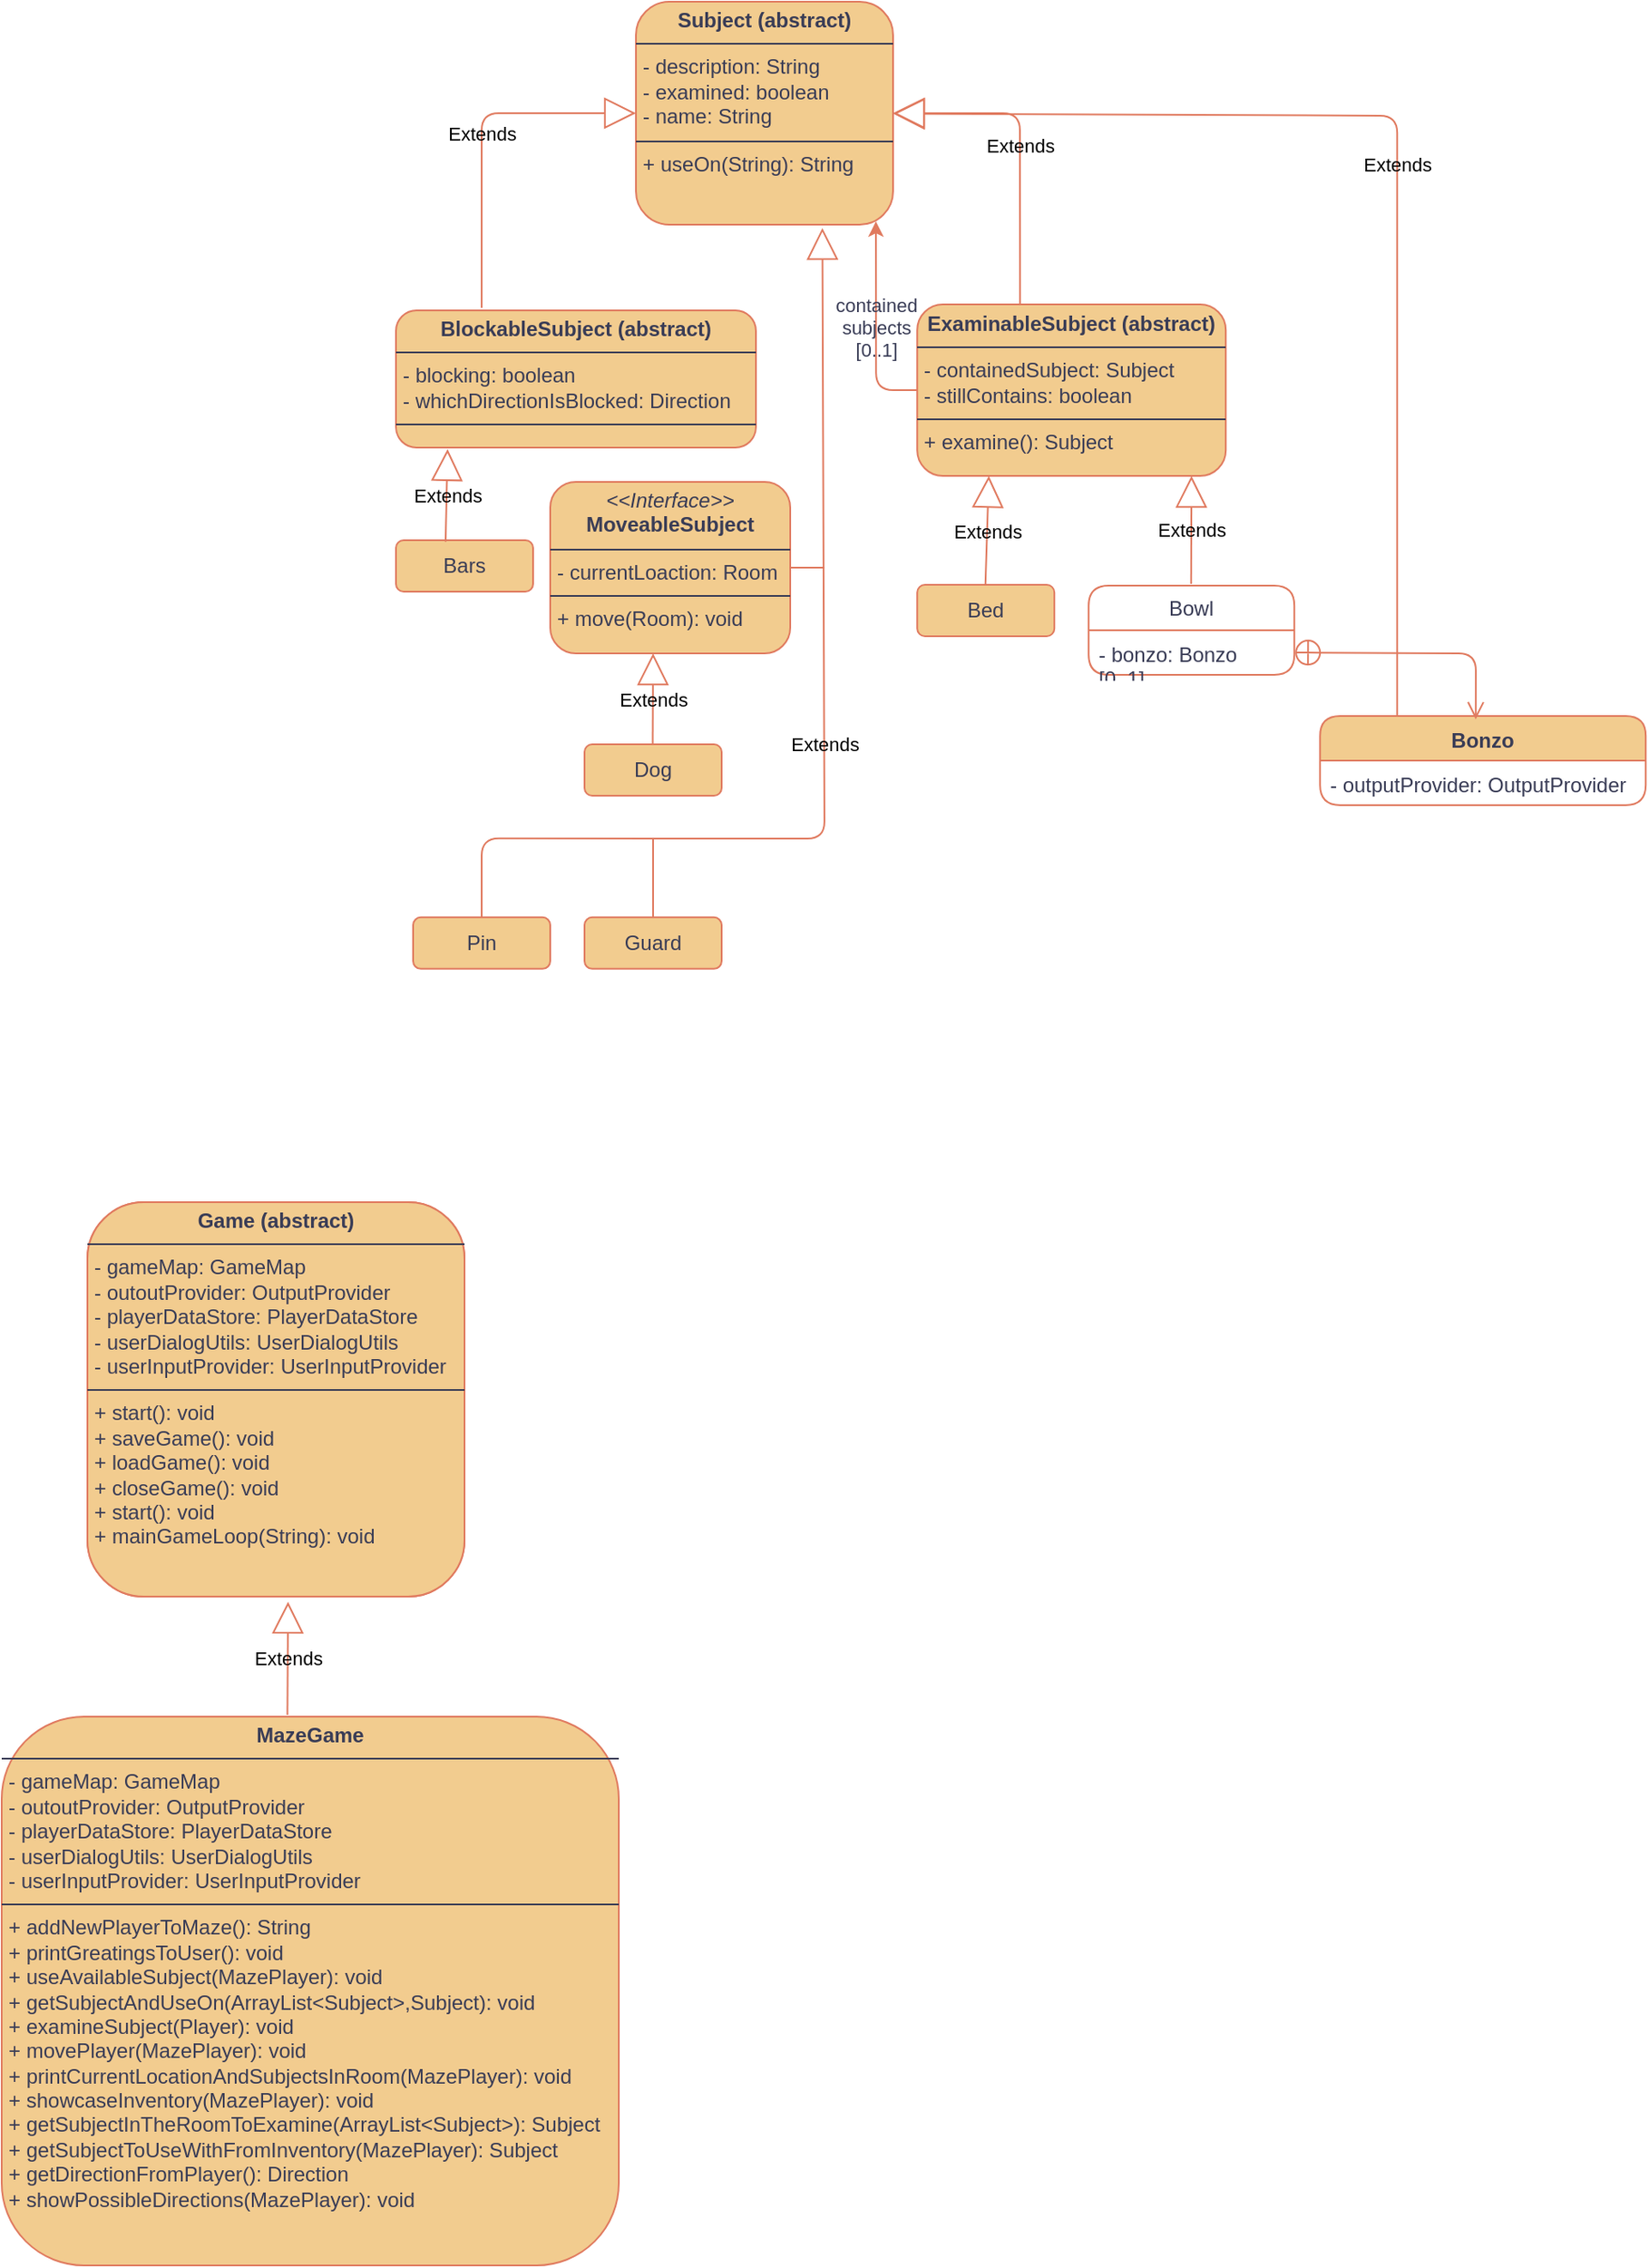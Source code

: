 <mxfile version="24.4.13" type="github">
  <diagram name="Page-1" id="AXgZJmAVB9x7k6VPBPpo">
    <mxGraphModel dx="1121" dy="598" grid="1" gridSize="10" guides="1" tooltips="1" connect="1" arrows="1" fold="1" page="1" pageScale="1" pageWidth="1169" pageHeight="827" math="0" shadow="0">
      <root>
        <mxCell id="0" />
        <mxCell id="1" parent="0" />
        <mxCell id="vj8tvU9fs9zhO4dunw9U-1" value="&lt;p style=&quot;margin:0px;margin-top:4px;text-align:center;&quot;&gt;&lt;b&gt;Subject (abstract)&lt;/b&gt;&lt;br&gt;&lt;/p&gt;&lt;hr size=&quot;1&quot; style=&quot;border-style:solid;&quot;&gt;&lt;p style=&quot;margin:0px;margin-left:4px;&quot;&gt;- description: String&lt;br&gt;- examined: boolean&lt;/p&gt;&lt;p style=&quot;margin:0px;margin-left:4px;&quot;&gt;- name: String&lt;br&gt;&lt;/p&gt;&lt;hr size=&quot;1&quot; style=&quot;border-style:solid;&quot;&gt;&lt;p style=&quot;margin:0px;margin-left:4px;&quot;&gt;+ useOn(String): String&lt;br&gt;&lt;br&gt;&lt;/p&gt;" style="verticalAlign=top;align=left;overflow=fill;html=1;whiteSpace=wrap;rounded=1;labelBackgroundColor=none;fillColor=#F2CC8F;strokeColor=#E07A5F;fontColor=#393C56;" vertex="1" parent="1">
          <mxGeometry x="390" y="170" width="150" height="130" as="geometry" />
        </mxCell>
        <mxCell id="vj8tvU9fs9zhO4dunw9U-2" value="&lt;p style=&quot;margin:0px;margin-top:4px;text-align:center;&quot;&gt;&lt;b&gt;BlockableSubject &lt;/b&gt;&lt;b&gt;(abstract)&lt;/b&gt;&lt;/p&gt;&lt;hr size=&quot;1&quot; style=&quot;border-style:solid;&quot;&gt;&lt;p style=&quot;margin:0px;margin-left:4px;&quot;&gt;- blocking: boolean&lt;br&gt;- whichDirectionIsBlocked: Direction&lt;/p&gt;&lt;hr size=&quot;1&quot; style=&quot;border-style:solid;&quot;&gt;&lt;p style=&quot;margin:0px;margin-left:4px;&quot;&gt;&lt;br&gt;&lt;/p&gt;" style="verticalAlign=top;align=left;overflow=fill;html=1;whiteSpace=wrap;rounded=1;labelBackgroundColor=none;fillColor=#F2CC8F;strokeColor=#E07A5F;fontColor=#393C56;" vertex="1" parent="1">
          <mxGeometry x="250" y="350" width="210" height="80" as="geometry" />
        </mxCell>
        <mxCell id="vj8tvU9fs9zhO4dunw9U-3" value="Extends" style="endArrow=block;endSize=16;endFill=0;html=1;rounded=1;entryX=0;entryY=0.5;entryDx=0;entryDy=0;exitX=0.238;exitY=-0.018;exitDx=0;exitDy=0;exitPerimeter=0;labelBackgroundColor=none;strokeColor=#E07A5F;fontColor=default;" edge="1" parent="1" source="vj8tvU9fs9zhO4dunw9U-2" target="vj8tvU9fs9zhO4dunw9U-1">
          <mxGeometry width="160" relative="1" as="geometry">
            <mxPoint x="320" y="340" as="sourcePoint" />
            <mxPoint x="680" y="340" as="targetPoint" />
            <Array as="points">
              <mxPoint x="300" y="235" />
            </Array>
          </mxGeometry>
        </mxCell>
        <mxCell id="vj8tvU9fs9zhO4dunw9U-4" value="Bars" style="html=1;whiteSpace=wrap;rounded=1;labelBackgroundColor=none;fillColor=#F2CC8F;strokeColor=#E07A5F;fontColor=#393C56;" vertex="1" parent="1">
          <mxGeometry x="250" y="484" width="80" height="30" as="geometry" />
        </mxCell>
        <mxCell id="vj8tvU9fs9zhO4dunw9U-5" value="Dog" style="html=1;whiteSpace=wrap;rounded=1;labelBackgroundColor=none;fillColor=#F2CC8F;strokeColor=#E07A5F;fontColor=#393C56;" vertex="1" parent="1">
          <mxGeometry x="360" y="603" width="80" height="30" as="geometry" />
        </mxCell>
        <mxCell id="vj8tvU9fs9zhO4dunw9U-6" value="Extends" style="endArrow=block;endSize=16;endFill=0;html=1;rounded=1;exitX=0.362;exitY=0.028;exitDx=0;exitDy=0;entryX=0.191;entryY=1.011;entryDx=0;entryDy=0;entryPerimeter=0;exitPerimeter=0;labelBackgroundColor=none;strokeColor=#E07A5F;fontColor=default;" edge="1" parent="1" source="vj8tvU9fs9zhO4dunw9U-4">
          <mxGeometry width="160" relative="1" as="geometry">
            <mxPoint x="289.77" y="484" as="sourcePoint" />
            <mxPoint x="280.11" y="430.88" as="targetPoint" />
          </mxGeometry>
        </mxCell>
        <mxCell id="vj8tvU9fs9zhO4dunw9U-7" value="Extends" style="endArrow=block;endSize=16;endFill=0;html=1;rounded=1;exitX=0.5;exitY=0;exitDx=0;exitDy=0;entryX=0.191;entryY=1.011;entryDx=0;entryDy=0;entryPerimeter=0;labelBackgroundColor=none;strokeColor=#E07A5F;fontColor=default;" edge="1" parent="1">
          <mxGeometry width="160" relative="1" as="geometry">
            <mxPoint x="399.77" y="603" as="sourcePoint" />
            <mxPoint x="400" y="550" as="targetPoint" />
          </mxGeometry>
        </mxCell>
        <mxCell id="vj8tvU9fs9zhO4dunw9U-8" value="&lt;p style=&quot;margin:0px;margin-top:4px;text-align:center;&quot;&gt;&lt;b&gt;ExaminableSubject &lt;/b&gt;&lt;b&gt;(abstract)&lt;/b&gt;&lt;/p&gt;&lt;hr size=&quot;1&quot; style=&quot;border-style:solid;&quot;&gt;&lt;p style=&quot;margin:0px;margin-left:4px;&quot;&gt;- containedSubject: Subject&lt;br&gt;- stillContains: boolean&lt;/p&gt;&lt;hr size=&quot;1&quot; style=&quot;border-style:solid;&quot;&gt;&lt;p style=&quot;margin:0px;margin-left:4px;&quot;&gt;+ examine(): Subject&lt;br&gt;&lt;/p&gt;" style="verticalAlign=top;align=left;overflow=fill;html=1;whiteSpace=wrap;rounded=1;labelBackgroundColor=none;fillColor=#F2CC8F;strokeColor=#E07A5F;fontColor=#393C56;" vertex="1" parent="1">
          <mxGeometry x="554.1" y="346.5" width="180" height="100" as="geometry" />
        </mxCell>
        <mxCell id="vj8tvU9fs9zhO4dunw9U-9" value="Extends" style="endArrow=block;endSize=16;endFill=0;html=1;rounded=1;exitX=0.238;exitY=-0.018;exitDx=0;exitDy=0;exitPerimeter=0;labelBackgroundColor=none;strokeColor=#E07A5F;fontColor=default;" edge="1" parent="1" target="vj8tvU9fs9zhO4dunw9U-1">
          <mxGeometry width="160" relative="1" as="geometry">
            <mxPoint x="614.1" y="346.5" as="sourcePoint" />
            <mxPoint x="574.1" y="231.5" as="targetPoint" />
            <Array as="points">
              <mxPoint x="614" y="235" />
            </Array>
          </mxGeometry>
        </mxCell>
        <mxCell id="vj8tvU9fs9zhO4dunw9U-10" value="Bed" style="html=1;whiteSpace=wrap;rounded=1;labelBackgroundColor=none;fillColor=#F2CC8F;strokeColor=#E07A5F;fontColor=#393C56;" vertex="1" parent="1">
          <mxGeometry x="554.1" y="510" width="80" height="30" as="geometry" />
        </mxCell>
        <mxCell id="vj8tvU9fs9zhO4dunw9U-11" value="Extends" style="endArrow=block;endSize=16;endFill=0;html=1;rounded=1;exitX=0.5;exitY=0;exitDx=0;exitDy=0;entryX=0.232;entryY=1;entryDx=0;entryDy=0;entryPerimeter=0;labelBackgroundColor=none;strokeColor=#E07A5F;fontColor=default;" edge="1" parent="1" target="vj8tvU9fs9zhO4dunw9U-8">
          <mxGeometry width="160" relative="1" as="geometry">
            <mxPoint x="593.87" y="510.5" as="sourcePoint" />
            <mxPoint x="594.1" y="457.5" as="targetPoint" />
          </mxGeometry>
        </mxCell>
        <mxCell id="vj8tvU9fs9zhO4dunw9U-16" value="Extends" style="endArrow=block;endSize=16;endFill=0;html=1;rounded=1;exitX=0.5;exitY=0;exitDx=0;exitDy=0;labelBackgroundColor=none;strokeColor=#E07A5F;fontColor=default;" edge="1" parent="1">
          <mxGeometry width="160" relative="1" as="geometry">
            <mxPoint x="713.87" y="509.5" as="sourcePoint" />
            <mxPoint x="714.1" y="446.5" as="targetPoint" />
          </mxGeometry>
        </mxCell>
        <mxCell id="vj8tvU9fs9zhO4dunw9U-17" value="Bowl" style="swimlane;fontStyle=0;childLayout=stackLayout;horizontal=1;startSize=26;fillColor=none;horizontalStack=0;resizeParent=1;resizeParentMax=0;resizeLast=0;collapsible=1;marginBottom=0;whiteSpace=wrap;html=1;rounded=1;labelBackgroundColor=none;strokeColor=#E07A5F;fontColor=#393C56;" vertex="1" parent="1">
          <mxGeometry x="654.1" y="510.5" width="120" height="52" as="geometry">
            <mxRectangle x="380" y="444" width="70" height="30" as="alternateBounds" />
          </mxGeometry>
        </mxCell>
        <mxCell id="vj8tvU9fs9zhO4dunw9U-18" value="- bonzo: Bonzo [0..1]" style="text;strokeColor=none;fillColor=none;align=left;verticalAlign=top;spacingLeft=4;spacingRight=4;overflow=hidden;rotatable=0;points=[[0,0.5],[1,0.5]];portConstraint=eastwest;whiteSpace=wrap;html=1;rounded=1;labelBackgroundColor=none;fontColor=#393C56;" vertex="1" parent="vj8tvU9fs9zhO4dunw9U-17">
          <mxGeometry y="26" width="120" height="26" as="geometry" />
        </mxCell>
        <mxCell id="vj8tvU9fs9zhO4dunw9U-23" value="Bonzo" style="swimlane;fontStyle=1;align=center;verticalAlign=top;childLayout=stackLayout;horizontal=1;startSize=26;horizontalStack=0;resizeParent=1;resizeParentMax=0;resizeLast=0;collapsible=1;marginBottom=0;whiteSpace=wrap;html=1;rounded=1;labelBackgroundColor=none;fillColor=#F2CC8F;strokeColor=#E07A5F;fontColor=#393C56;" vertex="1" parent="1">
          <mxGeometry x="789.1" y="586.5" width="190" height="52" as="geometry">
            <mxRectangle x="549.1" y="426.5" width="70" height="30" as="alternateBounds" />
          </mxGeometry>
        </mxCell>
        <mxCell id="vj8tvU9fs9zhO4dunw9U-24" value="- outputProvider: OutputProvider" style="text;strokeColor=none;fillColor=none;align=left;verticalAlign=top;spacingLeft=4;spacingRight=4;overflow=hidden;rotatable=0;points=[[0,0.5],[1,0.5]];portConstraint=eastwest;whiteSpace=wrap;html=1;rounded=1;labelBackgroundColor=none;fontColor=#393C56;" vertex="1" parent="vj8tvU9fs9zhO4dunw9U-23">
          <mxGeometry y="26" width="190" height="26" as="geometry" />
        </mxCell>
        <mxCell id="vj8tvU9fs9zhO4dunw9U-28" value="" style="endArrow=open;startArrow=circlePlus;endFill=0;startFill=0;endSize=8;html=1;rounded=1;exitX=1;exitY=0.5;exitDx=0;exitDy=0;entryX=0.478;entryY=0.039;entryDx=0;entryDy=0;entryPerimeter=0;labelBackgroundColor=none;strokeColor=#E07A5F;fontColor=default;" edge="1" parent="1" source="vj8tvU9fs9zhO4dunw9U-18" target="vj8tvU9fs9zhO4dunw9U-23">
          <mxGeometry width="160" relative="1" as="geometry">
            <mxPoint x="334.1" y="616.5" as="sourcePoint" />
            <mxPoint x="494.1" y="616.5" as="targetPoint" />
            <Array as="points">
              <mxPoint x="880" y="550" />
            </Array>
          </mxGeometry>
        </mxCell>
        <mxCell id="vj8tvU9fs9zhO4dunw9U-29" value="Extends" style="endArrow=block;endSize=16;endFill=0;html=1;rounded=1;exitX=0.238;exitY=-0.018;exitDx=0;exitDy=0;exitPerimeter=0;labelBackgroundColor=none;strokeColor=#E07A5F;fontColor=default;" edge="1" parent="1" target="vj8tvU9fs9zhO4dunw9U-1">
          <mxGeometry width="160" relative="1" as="geometry">
            <mxPoint x="834.1" y="586.5" as="sourcePoint" />
            <mxPoint x="574.1" y="231.5" as="targetPoint" />
            <Array as="points">
              <mxPoint x="834.1" y="236.5" />
            </Array>
          </mxGeometry>
        </mxCell>
        <mxCell id="vj8tvU9fs9zhO4dunw9U-30" value="" style="endArrow=classic;html=1;rounded=1;exitX=0;exitY=0.5;exitDx=0;exitDy=0;entryX=0.706;entryY=1.012;entryDx=0;entryDy=0;entryPerimeter=0;labelBackgroundColor=none;strokeColor=#E07A5F;fontColor=default;" edge="1" parent="1" source="vj8tvU9fs9zhO4dunw9U-8">
          <mxGeometry relative="1" as="geometry">
            <mxPoint x="494.1" y="326.5" as="sourcePoint" />
            <mxPoint x="530.0" y="298.06" as="targetPoint" />
            <Array as="points">
              <mxPoint x="530.1" y="396.5" />
            </Array>
          </mxGeometry>
        </mxCell>
        <mxCell id="vj8tvU9fs9zhO4dunw9U-31" value="contained&lt;br&gt;subjects&lt;br&gt;[0..1]" style="edgeLabel;resizable=0;html=1;;align=center;verticalAlign=middle;rounded=1;labelBackgroundColor=none;fontColor=#393C56;" connectable="0" vertex="1" parent="vj8tvU9fs9zhO4dunw9U-30">
          <mxGeometry relative="1" as="geometry" />
        </mxCell>
        <mxCell id="vj8tvU9fs9zhO4dunw9U-32" value="Pin" style="html=1;whiteSpace=wrap;rounded=1;labelBackgroundColor=none;fillColor=#F2CC8F;strokeColor=#E07A5F;fontColor=#393C56;" vertex="1" parent="1">
          <mxGeometry x="260" y="703.92" width="80" height="30" as="geometry" />
        </mxCell>
        <mxCell id="vj8tvU9fs9zhO4dunw9U-33" value="Extends" style="endArrow=block;endSize=16;endFill=0;html=1;rounded=1;entryX=0.725;entryY=1.015;entryDx=0;entryDy=0;entryPerimeter=0;labelBackgroundColor=none;strokeColor=#E07A5F;fontColor=default;" edge="1" parent="1" source="vj8tvU9fs9zhO4dunw9U-32" target="vj8tvU9fs9zhO4dunw9U-1">
          <mxGeometry width="160" relative="1" as="geometry">
            <mxPoint x="300" y="697.92" as="sourcePoint" />
            <mxPoint x="468.45" y="350.0" as="targetPoint" />
            <Array as="points">
              <mxPoint x="300" y="657.92" />
              <mxPoint x="500" y="658" />
            </Array>
          </mxGeometry>
        </mxCell>
        <mxCell id="vj8tvU9fs9zhO4dunw9U-34" value="Guard" style="html=1;whiteSpace=wrap;rounded=1;labelBackgroundColor=none;fillColor=#F2CC8F;strokeColor=#E07A5F;fontColor=#393C56;" vertex="1" parent="1">
          <mxGeometry x="360" y="703.92" width="80" height="30" as="geometry" />
        </mxCell>
        <mxCell id="vj8tvU9fs9zhO4dunw9U-36" value="" style="endArrow=none;html=1;rounded=1;labelBackgroundColor=none;strokeColor=#E07A5F;fontColor=default;" edge="1" parent="1">
          <mxGeometry width="50" height="50" relative="1" as="geometry">
            <mxPoint x="400" y="703.92" as="sourcePoint" />
            <mxPoint x="400" y="657.92" as="targetPoint" />
          </mxGeometry>
        </mxCell>
        <mxCell id="vj8tvU9fs9zhO4dunw9U-41" value="&lt;p style=&quot;margin:0px;margin-top:4px;text-align:center;&quot;&gt;&lt;i&gt;&amp;lt;&amp;lt;Interface&amp;gt;&amp;gt;&lt;/i&gt;&lt;br&gt;&lt;b&gt;MoveableSubject&lt;/b&gt;&lt;br&gt;&lt;/p&gt;&lt;hr size=&quot;1&quot; style=&quot;border-style:solid;&quot;&gt;&lt;p style=&quot;margin:0px;margin-left:4px;&quot;&gt;- currentLoaction: Room&lt;br&gt;&lt;/p&gt;&lt;hr size=&quot;1&quot; style=&quot;border-style:solid;&quot;&gt;&lt;p style=&quot;margin:0px;margin-left:4px;&quot;&gt;+ move(Room): void&lt;br&gt;&lt;/p&gt;" style="verticalAlign=top;align=left;overflow=fill;html=1;whiteSpace=wrap;rounded=1;labelBackgroundColor=none;fillColor=#F2CC8F;strokeColor=#E07A5F;fontColor=#393C56;" vertex="1" parent="1">
          <mxGeometry x="340" y="450" width="140" height="100" as="geometry" />
        </mxCell>
        <mxCell id="vj8tvU9fs9zhO4dunw9U-43" value="" style="endArrow=none;html=1;rounded=1;labelBackgroundColor=none;strokeColor=#E07A5F;fontColor=default;" edge="1" parent="1">
          <mxGeometry width="50" height="50" relative="1" as="geometry">
            <mxPoint x="480" y="500" as="sourcePoint" />
            <mxPoint x="500" y="500" as="targetPoint" />
          </mxGeometry>
        </mxCell>
        <mxCell id="vj8tvU9fs9zhO4dunw9U-44" value="&lt;p style=&quot;margin:0px;margin-top:4px;text-align:center;&quot;&gt;&lt;b&gt;MazeGame&lt;/b&gt;&lt;/p&gt;&lt;hr size=&quot;1&quot; style=&quot;border-style:solid;&quot;&gt;&lt;p style=&quot;margin:0px;margin-left:4px;&quot;&gt;- gameMap: GameMap&lt;br&gt;- outoutProvider: OutputProvider&lt;/p&gt;&lt;p style=&quot;margin:0px;margin-left:4px;&quot;&gt;- playerDataStore: PlayerDataStore&lt;/p&gt;&lt;p style=&quot;margin:0px;margin-left:4px;&quot;&gt;- userDialogUtils: UserDialogUtils&lt;br&gt;- userInputProvider: UserInputProvider&lt;/p&gt;&lt;hr size=&quot;1&quot; style=&quot;border-style:solid;&quot;&gt;&lt;p style=&quot;margin:0px;margin-left:4px;&quot;&gt;+ addNewPlayerToMaze(): String&lt;br&gt;+ printGreatingsToUser(): void&lt;br&gt;+ useAvailableSubject(MazePlayer): void&lt;br&gt;&lt;/p&gt;&lt;p style=&quot;margin:0px;margin-left:4px;&quot;&gt;+ getSubjectAndUseOn(ArrayList&amp;lt;Subject&amp;gt;,Subject): void&lt;br&gt;+ examineSubject(Player): void&lt;/p&gt;&lt;p style=&quot;margin:0px;margin-left:4px;&quot;&gt;+ movePlayer(MazePlayer): void&lt;br&gt;+ printCurrentLocationAndSubjectsInRoom(MazePlayer): void&lt;br&gt;+ showcaseInventory(MazePlayer): void&lt;br&gt;+ getSubjectInTheRoomToExamine(ArrayList&amp;lt;Subject&amp;gt;): Subject&lt;br&gt;+ getSubjectToUseWithFromInventory(MazePlayer): Subject&lt;br&gt;+ getDirectionFromPlayer(): Direction&lt;br&gt;+ showPossibleDirections(MazePlayer): void&lt;br&gt;&lt;/p&gt;" style="verticalAlign=top;align=left;overflow=fill;html=1;whiteSpace=wrap;rounded=1;labelBackgroundColor=none;fillColor=#F2CC8F;strokeColor=#E07A5F;fontColor=#393C56;" vertex="1" parent="1">
          <mxGeometry x="20" y="1170" width="360" height="320" as="geometry" />
        </mxCell>
        <mxCell id="vj8tvU9fs9zhO4dunw9U-45" value="&lt;p style=&quot;margin:0px;margin-top:4px;text-align:center;&quot;&gt;&lt;b&gt;Game (abstract)&lt;br&gt;&lt;/b&gt;&lt;/p&gt;&lt;hr size=&quot;1&quot; style=&quot;border-style:solid;&quot;&gt;&lt;p style=&quot;margin:0px;margin-left:4px;&quot;&gt;- gameMap: GameMap&lt;br&gt;- outoutProvider: OutputProvider&lt;/p&gt;&lt;p style=&quot;margin:0px;margin-left:4px;&quot;&gt;- playerDataStore: PlayerDataStore&lt;/p&gt;&lt;p style=&quot;margin:0px;margin-left:4px;&quot;&gt;- userDialogUtils: UserDialogUtils&lt;br&gt;- userInputProvider: UserInputProvider&lt;/p&gt;&lt;hr size=&quot;1&quot; style=&quot;border-style:solid;&quot;&gt;&lt;p style=&quot;margin:0px;margin-left:4px;&quot;&gt;+ start(): void&lt;/p&gt;&lt;p style=&quot;margin:0px;margin-left:4px;&quot;&gt;+ saveGame(): void&lt;/p&gt;&lt;p style=&quot;margin:0px;margin-left:4px;&quot;&gt;+ loadGame(): void&lt;/p&gt;&lt;p style=&quot;margin:0px;margin-left:4px;&quot;&gt;+ closeGame(): void&lt;/p&gt;&lt;p style=&quot;margin:0px;margin-left:4px;&quot;&gt;+ start(): void&lt;/p&gt;&lt;p style=&quot;margin:0px;margin-left:4px;&quot;&gt;&lt;/p&gt;&lt;p style=&quot;margin:0px;margin-left:4px;&quot;&gt;+ mainGameLoop(String): void &lt;br&gt;&lt;/p&gt;&lt;p style=&quot;margin:0px;margin-left:4px;&quot;&gt;&lt;br&gt;&lt;/p&gt;" style="verticalAlign=top;align=left;overflow=fill;html=1;whiteSpace=wrap;rounded=1;labelBackgroundColor=none;fillColor=#F2CC8F;strokeColor=#E07A5F;fontColor=#393C56;" vertex="1" parent="1">
          <mxGeometry x="70" y="870" width="220" height="230" as="geometry" />
        </mxCell>
        <mxCell id="vj8tvU9fs9zhO4dunw9U-46" value="Extends" style="endArrow=block;endSize=16;endFill=0;html=1;rounded=1;exitX=0.463;exitY=-0.003;exitDx=0;exitDy=0;entryX=0.532;entryY=1.013;entryDx=0;entryDy=0;entryPerimeter=0;exitPerimeter=0;labelBackgroundColor=none;strokeColor=#E07A5F;fontColor=default;" edge="1" parent="1" source="vj8tvU9fs9zhO4dunw9U-44" target="vj8tvU9fs9zhO4dunw9U-47">
          <mxGeometry width="160" relative="1" as="geometry">
            <mxPoint x="199.44" y="1170" as="sourcePoint" />
            <mxPoint x="200.55" y="1115.88" as="targetPoint" />
          </mxGeometry>
        </mxCell>
        <mxCell id="vj8tvU9fs9zhO4dunw9U-47" value="&lt;p style=&quot;margin:0px;margin-top:4px;text-align:center;&quot;&gt;&lt;b&gt;Game (abstract)&lt;br&gt;&lt;/b&gt;&lt;/p&gt;&lt;hr size=&quot;1&quot; style=&quot;border-style:solid;&quot;&gt;&lt;p style=&quot;margin:0px;margin-left:4px;&quot;&gt;- gameMap: GameMap&lt;br&gt;- outoutProvider: OutputProvider&lt;/p&gt;&lt;p style=&quot;margin:0px;margin-left:4px;&quot;&gt;- playerDataStore: PlayerDataStore&lt;/p&gt;&lt;p style=&quot;margin:0px;margin-left:4px;&quot;&gt;- userDialogUtils: UserDialogUtils&lt;br&gt;- userInputProvider: UserInputProvider&lt;/p&gt;&lt;hr size=&quot;1&quot; style=&quot;border-style:solid;&quot;&gt;&lt;p style=&quot;margin:0px;margin-left:4px;&quot;&gt;+ start(): void&lt;/p&gt;&lt;p style=&quot;margin:0px;margin-left:4px;&quot;&gt;+ saveGame(): void&lt;/p&gt;&lt;p style=&quot;margin:0px;margin-left:4px;&quot;&gt;+ loadGame(): void&lt;/p&gt;&lt;p style=&quot;margin:0px;margin-left:4px;&quot;&gt;+ closeGame(): void&lt;/p&gt;&lt;p style=&quot;margin:0px;margin-left:4px;&quot;&gt;+ start(): void&lt;/p&gt;&lt;p style=&quot;margin:0px;margin-left:4px;&quot;&gt;&lt;/p&gt;&lt;p style=&quot;margin:0px;margin-left:4px;&quot;&gt;+ mainGameLoop(String): void &lt;br&gt;&lt;/p&gt;&lt;p style=&quot;margin:0px;margin-left:4px;&quot;&gt;&lt;br&gt;&lt;/p&gt;" style="verticalAlign=top;align=left;overflow=fill;html=1;whiteSpace=wrap;rounded=1;labelBackgroundColor=none;fillColor=#F2CC8F;strokeColor=#E07A5F;fontColor=#393C56;" vertex="1" parent="1">
          <mxGeometry x="70" y="870" width="220" height="230" as="geometry" />
        </mxCell>
      </root>
    </mxGraphModel>
  </diagram>
</mxfile>
